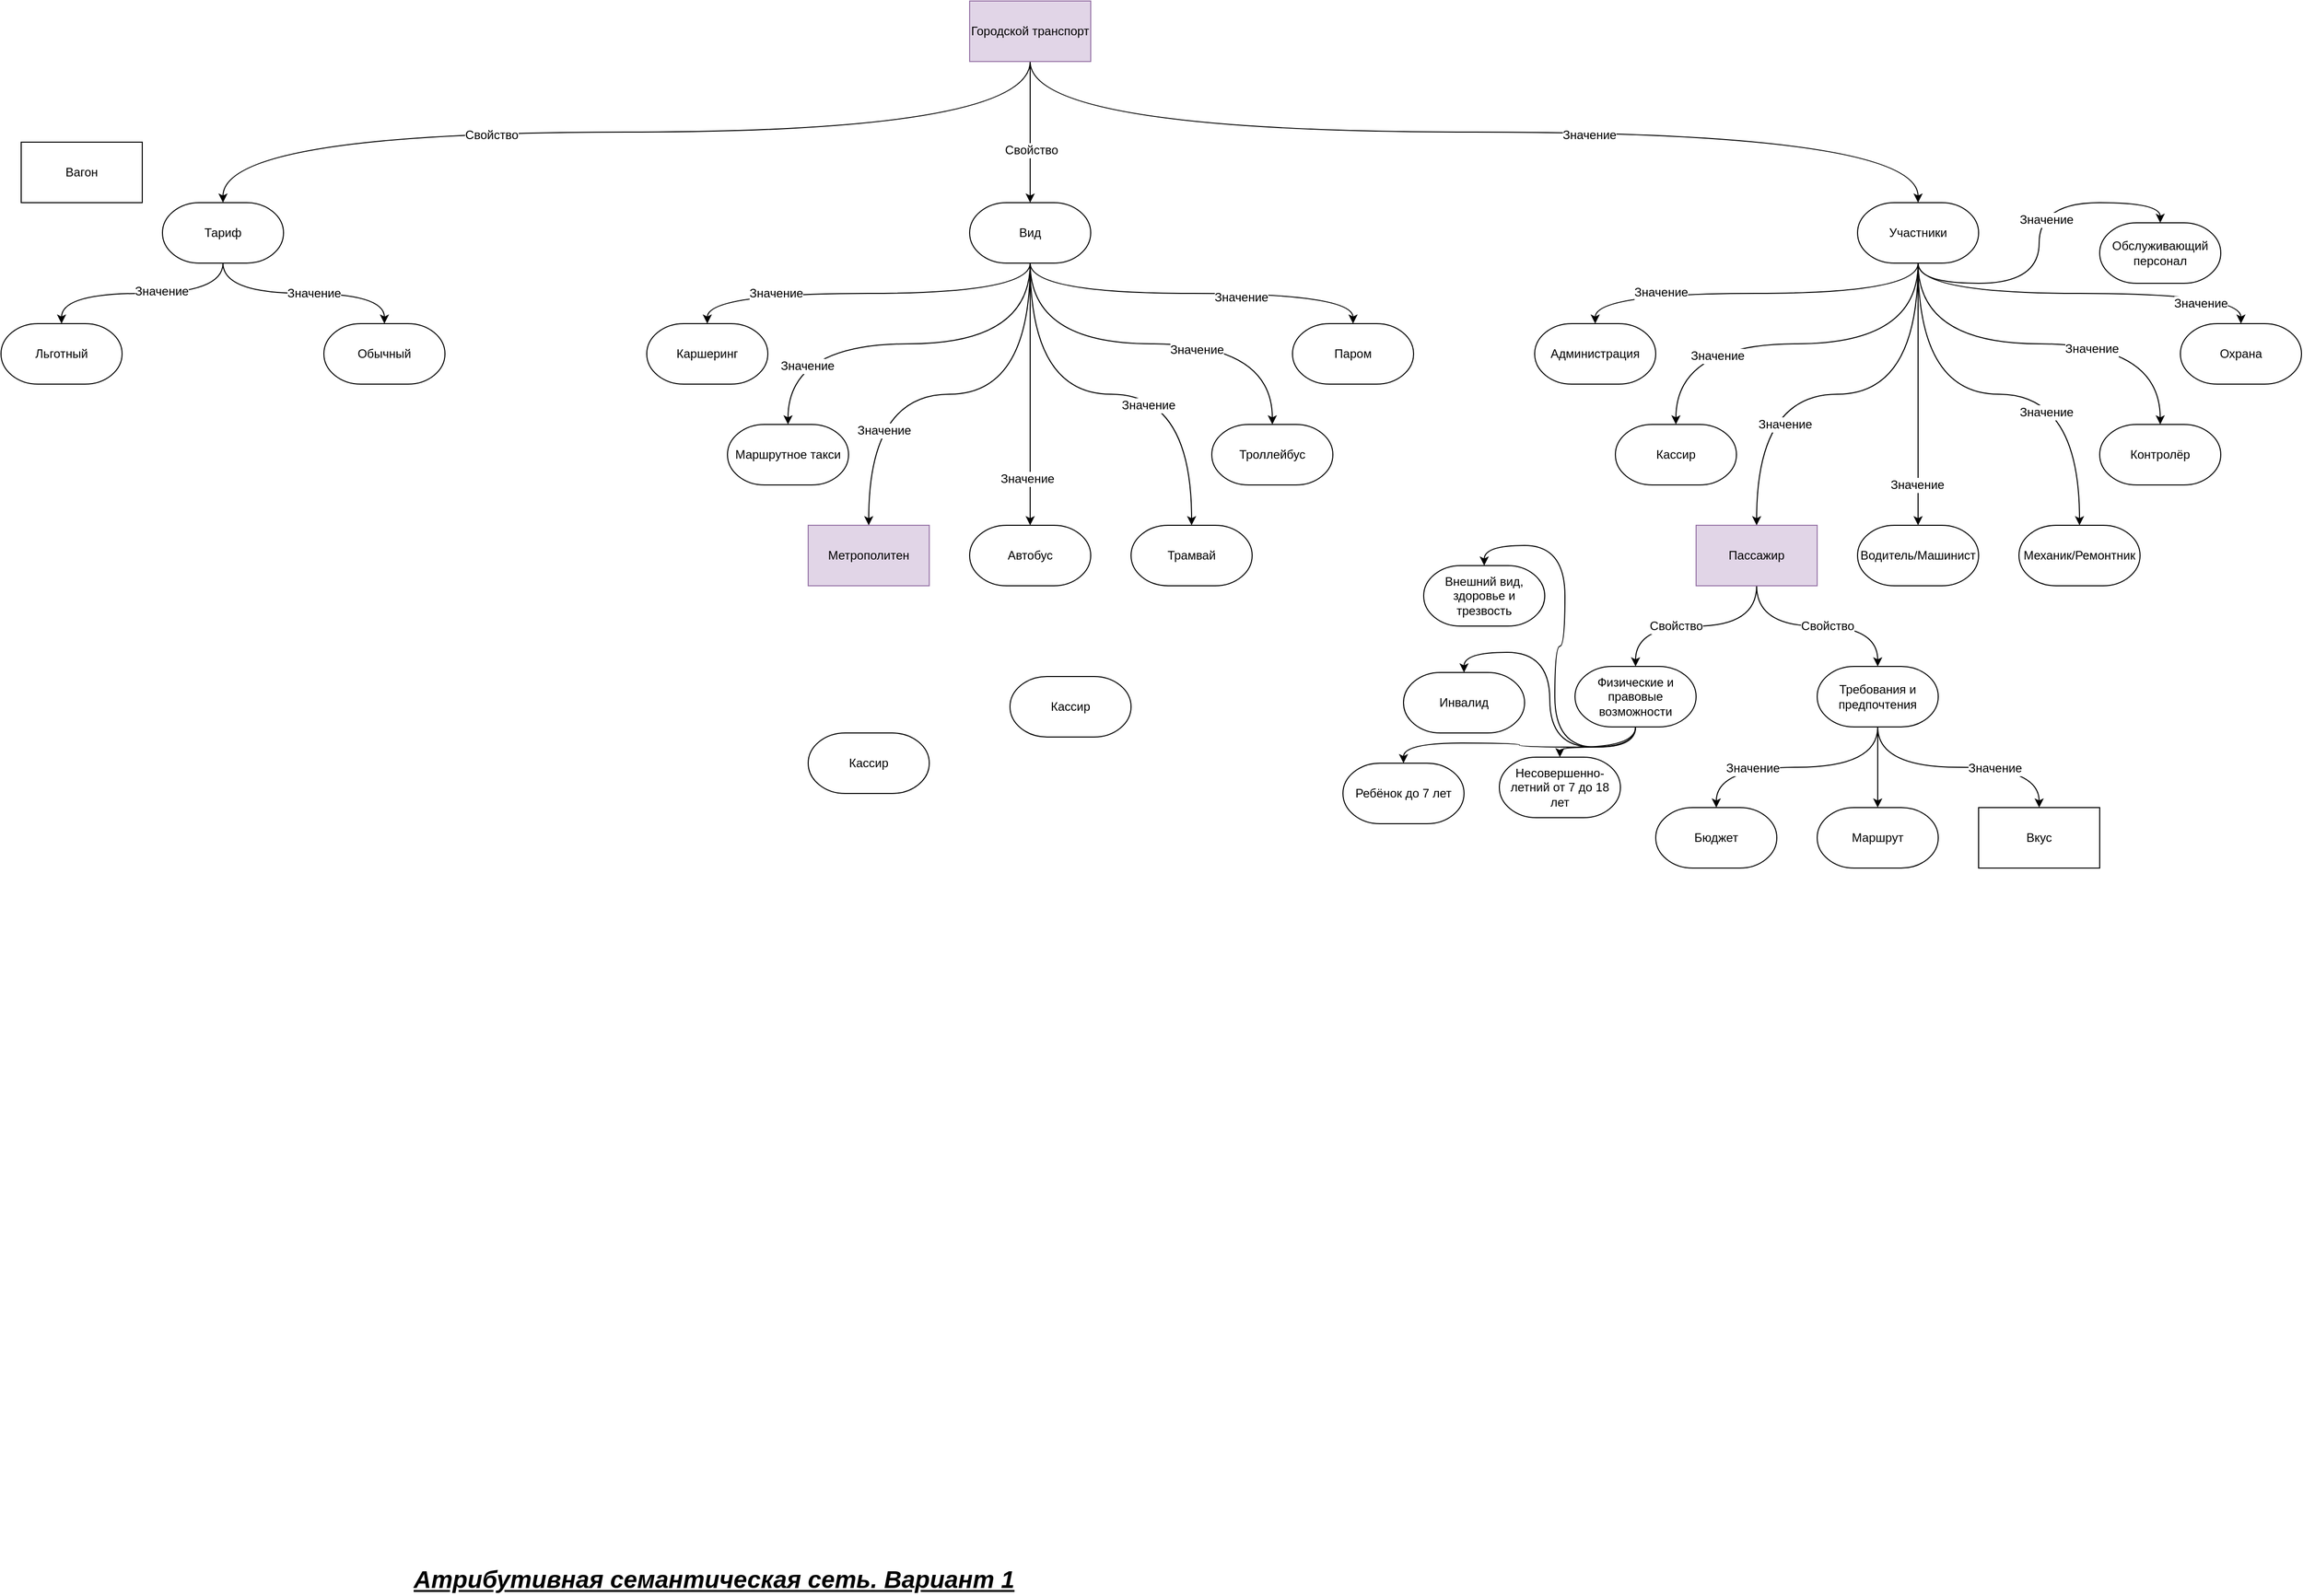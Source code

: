 <mxfile type="github" version="12.0.2" pages="1"><diagram id="6I7BNMvGfByo7jLeAsBY" name="Page-1"><mxGraphModel grid="1" dx="1564" dy="932" gridSize="10" guides="1" tooltips="1" connect="1" arrows="1" fold="1" page="1" pageScale="1" pageWidth="2336" pageHeight="1654" math="0" shadow="0"><root><mxCell id="0"/><mxCell id="1" parent="0"/><mxCell id="O3VE-VY-5JMfy5LWWvel-14" parent="1" style="edgeStyle=orthogonalEdgeStyle;curved=1;rounded=0;orthogonalLoop=1;jettySize=auto;html=1;exitX=0.5;exitY=1;exitDx=0;exitDy=0;entryX=0.5;entryY=0;entryDx=0;entryDy=0;entryPerimeter=0;" target="O3VE-VY-5JMfy5LWWvel-6" source="A4VjPhN4YZc6CyYK420j-1" edge="1"><mxGeometry as="geometry" relative="1"/></mxCell><mxCell id="O3VE-VY-5JMfy5LWWvel-15" value="Свойство" parent="O3VE-VY-5JMfy5LWWvel-14" style="text;html=1;resizable=0;points=[];align=center;verticalAlign=middle;labelBackgroundColor=#ffffff;" vertex="1" connectable="0"><mxGeometry as="geometry" x="0.286" y="3" relative="1"><mxPoint as="offset"/></mxGeometry></mxCell><mxCell id="O3VE-VY-5JMfy5LWWvel-16" parent="1" style="edgeStyle=orthogonalEdgeStyle;curved=1;rounded=0;orthogonalLoop=1;jettySize=auto;html=1;exitX=0.5;exitY=1;exitDx=0;exitDy=0;entryX=0.5;entryY=0;entryDx=0;entryDy=0;entryPerimeter=0;" target="O3VE-VY-5JMfy5LWWvel-5" source="A4VjPhN4YZc6CyYK420j-1" edge="1"><mxGeometry as="geometry" relative="1"/></mxCell><mxCell id="O3VE-VY-5JMfy5LWWvel-17" value="Свойство" parent="O3VE-VY-5JMfy5LWWvel-16" style="text;html=1;resizable=0;points=[];align=center;verticalAlign=middle;labelBackgroundColor=#ffffff;" vertex="1" connectable="0"><mxGeometry as="geometry" x="0.25" y="1" relative="1"><mxPoint as="offset"/></mxGeometry></mxCell><mxCell id="O3VE-VY-5JMfy5LWWvel-18" parent="1" style="edgeStyle=orthogonalEdgeStyle;curved=1;rounded=0;orthogonalLoop=1;jettySize=auto;html=1;exitX=0.5;exitY=1;exitDx=0;exitDy=0;entryX=0.5;entryY=0;entryDx=0;entryDy=0;entryPerimeter=0;" target="O3VE-VY-5JMfy5LWWvel-4" source="A4VjPhN4YZc6CyYK420j-1" edge="1"><mxGeometry as="geometry" relative="1"/></mxCell><mxCell id="O3VE-VY-5JMfy5LWWvel-19" value="Значение" parent="O3VE-VY-5JMfy5LWWvel-18" style="text;html=1;resizable=0;points=[];align=center;verticalAlign=middle;labelBackgroundColor=#ffffff;" vertex="1" connectable="0"><mxGeometry as="geometry" x="0.224" y="-3" relative="1"><mxPoint as="offset"/></mxGeometry></mxCell><mxCell id="A4VjPhN4YZc6CyYK420j-1" value="Городской транспорт" parent="1" style="rounded=0;whiteSpace=wrap;html=1;fillColor=#e1d5e7;strokeColor=#9673a6;" vertex="1"><mxGeometry as="geometry" x="960" y="40" width="120" height="60"/></mxCell><mxCell id="A4VjPhN4YZc6CyYK420j-2" value="Метрополитен" parent="1" style="rounded=0;whiteSpace=wrap;html=1;fillColor=#e1d5e7;strokeColor=#9673a6;" vertex="1"><mxGeometry as="geometry" x="800" y="560" width="120" height="60"/></mxCell><mxCell id="A4VjPhN4YZc6CyYK420j-3" value="Вагон" parent="1" style="rounded=0;whiteSpace=wrap;html=1;" vertex="1"><mxGeometry as="geometry" x="20" y="180" width="120" height="60"/></mxCell><mxCell id="O3VE-VY-5JMfy5LWWvel-75" parent="1" style="edgeStyle=orthogonalEdgeStyle;curved=1;rounded=0;orthogonalLoop=1;jettySize=auto;html=1;exitX=0.5;exitY=1;exitDx=0;exitDy=0;entryX=0.5;entryY=0;entryDx=0;entryDy=0;entryPerimeter=0;" target="O3VE-VY-5JMfy5LWWvel-73" source="A4VjPhN4YZc6CyYK420j-4" edge="1"><mxGeometry as="geometry" relative="1"/></mxCell><mxCell id="O3VE-VY-5JMfy5LWWvel-79" value="Свойство" parent="O3VE-VY-5JMfy5LWWvel-75" style="text;html=1;resizable=0;points=[];align=center;verticalAlign=middle;labelBackgroundColor=#ffffff;" vertex="1" connectable="0"><mxGeometry as="geometry" x="0.3" y="7" relative="1"><mxPoint as="offset" x="10" y="-7"/></mxGeometry></mxCell><mxCell id="O3VE-VY-5JMfy5LWWvel-77" parent="1" style="edgeStyle=orthogonalEdgeStyle;curved=1;rounded=0;orthogonalLoop=1;jettySize=auto;html=1;exitX=0.5;exitY=1;exitDx=0;exitDy=0;entryX=0.5;entryY=0;entryDx=0;entryDy=0;entryPerimeter=0;" target="O3VE-VY-5JMfy5LWWvel-69" source="A4VjPhN4YZc6CyYK420j-4" edge="1"><mxGeometry as="geometry" relative="1"/></mxCell><mxCell id="O3VE-VY-5JMfy5LWWvel-80" value="Свойство" parent="O3VE-VY-5JMfy5LWWvel-77" style="text;html=1;resizable=0;points=[];align=center;verticalAlign=middle;labelBackgroundColor=#ffffff;" vertex="1" connectable="0"><mxGeometry as="geometry" x="-0.267" y="-1" relative="1"><mxPoint as="offset" x="36" y="-1"/></mxGeometry></mxCell><mxCell id="A4VjPhN4YZc6CyYK420j-4" value="Пассажир" parent="1" style="rounded=0;whiteSpace=wrap;html=1;fillColor=#e1d5e7;strokeColor=#9673a6;" vertex="1"><mxGeometry as="geometry" x="1680" y="560" width="120" height="60"/></mxCell><mxCell id="A4VjPhN4YZc6CyYK420j-5" value="Вкус" parent="1" style="rounded=0;whiteSpace=wrap;html=1;" vertex="1"><mxGeometry as="geometry" x="1960" y="840" width="120" height="60"/></mxCell><mxCell id="vDnZIX4tLPd5BVfsCqzA-1" value="Атрибутивная семантическая сеть. Вариант 1" parent="1" style="text;html=1;resizable=0;points=[];autosize=1;align=left;verticalAlign=top;spacingTop=-4;fontSize=24;fontStyle=7" vertex="1"><mxGeometry as="geometry" x="407" y="1589" width="270" height="20"/></mxCell><mxCell id="O3VE-VY-5JMfy5LWWvel-53" parent="1" style="edgeStyle=orthogonalEdgeStyle;curved=1;rounded=0;orthogonalLoop=1;jettySize=auto;html=1;exitX=0.5;exitY=1;exitDx=0;exitDy=0;exitPerimeter=0;entryX=0.5;entryY=0;entryDx=0;entryDy=0;entryPerimeter=0;" target="O3VE-VY-5JMfy5LWWvel-52" source="O3VE-VY-5JMfy5LWWvel-4" edge="1"><mxGeometry as="geometry" relative="1"/></mxCell><mxCell id="O3VE-VY-5JMfy5LWWvel-61" value="Значение" parent="O3VE-VY-5JMfy5LWWvel-53" style="text;html=1;resizable=0;points=[];align=center;verticalAlign=middle;labelBackgroundColor=#ffffff;" vertex="1" connectable="0"><mxGeometry as="geometry" x="0.126" y="-7" relative="1"><mxPoint as="offset" y="-1"/></mxGeometry></mxCell><mxCell id="O3VE-VY-5JMfy5LWWvel-54" parent="1" style="edgeStyle=orthogonalEdgeStyle;curved=1;rounded=0;orthogonalLoop=1;jettySize=auto;html=1;exitX=0.5;exitY=1;exitDx=0;exitDy=0;exitPerimeter=0;entryX=0.5;entryY=0;entryDx=0;entryDy=0;entryPerimeter=0;" target="O3VE-VY-5JMfy5LWWvel-46" source="O3VE-VY-5JMfy5LWWvel-4" edge="1"><mxGeometry as="geometry" relative="1"/></mxCell><mxCell id="O3VE-VY-5JMfy5LWWvel-68" value="Значение" parent="O3VE-VY-5JMfy5LWWvel-54" style="text;html=1;resizable=0;points=[];align=center;verticalAlign=middle;labelBackgroundColor=#ffffff;" vertex="1" connectable="0"><mxGeometry as="geometry" x="0.498" y="-1" relative="1"><mxPoint as="offset" x="-1"/></mxGeometry></mxCell><mxCell id="O3VE-VY-5JMfy5LWWvel-55" parent="1" style="edgeStyle=orthogonalEdgeStyle;curved=1;rounded=0;orthogonalLoop=1;jettySize=auto;html=1;exitX=0.5;exitY=1;exitDx=0;exitDy=0;exitPerimeter=0;entryX=0.5;entryY=0;entryDx=0;entryDy=0;entryPerimeter=0;" target="O3VE-VY-5JMfy5LWWvel-48" source="O3VE-VY-5JMfy5LWWvel-4" edge="1"><mxGeometry as="geometry" relative="1"/></mxCell><mxCell id="O3VE-VY-5JMfy5LWWvel-67" value="Значение" parent="O3VE-VY-5JMfy5LWWvel-55" style="text;html=1;resizable=0;points=[];align=center;verticalAlign=middle;labelBackgroundColor=#ffffff;" vertex="1" connectable="0"><mxGeometry as="geometry" x="0.393" y="12" relative="1"><mxPoint as="offset" x="-1"/></mxGeometry></mxCell><mxCell id="O3VE-VY-5JMfy5LWWvel-56" parent="1" style="edgeStyle=orthogonalEdgeStyle;curved=1;rounded=0;orthogonalLoop=1;jettySize=auto;html=1;exitX=0.5;exitY=1;exitDx=0;exitDy=0;exitPerimeter=0;entryX=0.5;entryY=0;entryDx=0;entryDy=0;" target="A4VjPhN4YZc6CyYK420j-4" source="O3VE-VY-5JMfy5LWWvel-4" edge="1"><mxGeometry as="geometry" relative="1"/></mxCell><mxCell id="O3VE-VY-5JMfy5LWWvel-66" value="Значение" parent="O3VE-VY-5JMfy5LWWvel-56" style="text;html=1;resizable=0;points=[];align=center;verticalAlign=middle;labelBackgroundColor=#ffffff;" vertex="1" connectable="0"><mxGeometry as="geometry" x="0.517" y="28" relative="1"><mxPoint as="offset" y="1"/></mxGeometry></mxCell><mxCell id="O3VE-VY-5JMfy5LWWvel-57" parent="1" style="edgeStyle=orthogonalEdgeStyle;curved=1;rounded=0;orthogonalLoop=1;jettySize=auto;html=1;exitX=0.5;exitY=1;exitDx=0;exitDy=0;exitPerimeter=0;entryX=0.5;entryY=0;entryDx=0;entryDy=0;entryPerimeter=0;" target="O3VE-VY-5JMfy5LWWvel-47" source="O3VE-VY-5JMfy5LWWvel-4" edge="1"><mxGeometry as="geometry" relative="1"/></mxCell><mxCell id="O3VE-VY-5JMfy5LWWvel-65" value="Значение" parent="O3VE-VY-5JMfy5LWWvel-57" style="text;html=1;resizable=0;points=[];align=center;verticalAlign=middle;labelBackgroundColor=#ffffff;" vertex="1" connectable="0"><mxGeometry as="geometry" x="0.692" y="-1" relative="1"><mxPoint as="offset"/></mxGeometry></mxCell><mxCell id="O3VE-VY-5JMfy5LWWvel-58" parent="1" style="edgeStyle=orthogonalEdgeStyle;curved=1;rounded=0;orthogonalLoop=1;jettySize=auto;html=1;exitX=0.5;exitY=1;exitDx=0;exitDy=0;exitPerimeter=0;entryX=0.5;entryY=0;entryDx=0;entryDy=0;entryPerimeter=0;" target="O3VE-VY-5JMfy5LWWvel-51" source="O3VE-VY-5JMfy5LWWvel-4" edge="1"><mxGeometry as="geometry" relative="1"/></mxCell><mxCell id="O3VE-VY-5JMfy5LWWvel-64" value="Значение" parent="O3VE-VY-5JMfy5LWWvel-58" style="text;html=1;resizable=0;points=[];align=center;verticalAlign=middle;labelBackgroundColor=#ffffff;" vertex="1" connectable="0"><mxGeometry as="geometry" x="0.46" y="-33" relative="1"><mxPoint as="offset" y="1"/></mxGeometry></mxCell><mxCell id="O3VE-VY-5JMfy5LWWvel-59" parent="1" style="edgeStyle=orthogonalEdgeStyle;curved=1;rounded=0;orthogonalLoop=1;jettySize=auto;html=1;exitX=0.5;exitY=1;exitDx=0;exitDy=0;exitPerimeter=0;entryX=0.5;entryY=0;entryDx=0;entryDy=0;entryPerimeter=0;" target="O3VE-VY-5JMfy5LWWvel-45" source="O3VE-VY-5JMfy5LWWvel-4" edge="1"><mxGeometry as="geometry" relative="1"/></mxCell><mxCell id="O3VE-VY-5JMfy5LWWvel-63" value="Значение" parent="O3VE-VY-5JMfy5LWWvel-59" style="text;html=1;resizable=0;points=[];align=center;verticalAlign=middle;labelBackgroundColor=#ffffff;" vertex="1" connectable="0"><mxGeometry as="geometry" x="0.26" y="-5" relative="1"><mxPoint as="offset"/></mxGeometry></mxCell><mxCell id="O3VE-VY-5JMfy5LWWvel-60" parent="1" style="edgeStyle=orthogonalEdgeStyle;curved=1;rounded=0;orthogonalLoop=1;jettySize=auto;html=1;exitX=0.5;exitY=1;exitDx=0;exitDy=0;exitPerimeter=0;entryX=0.5;entryY=0;entryDx=0;entryDy=0;entryPerimeter=0;" target="O3VE-VY-5JMfy5LWWvel-49" source="O3VE-VY-5JMfy5LWWvel-4" edge="1"><mxGeometry as="geometry" relative="1"/></mxCell><mxCell id="O3VE-VY-5JMfy5LWWvel-62" value="Значение" parent="O3VE-VY-5JMfy5LWWvel-60" style="text;html=1;resizable=0;points=[];align=center;verticalAlign=middle;labelBackgroundColor=#ffffff;" vertex="1" connectable="0"><mxGeometry as="geometry" x="0.625" y="-10" relative="1"><mxPoint as="offset" x="1"/></mxGeometry></mxCell><mxCell id="O3VE-VY-5JMfy5LWWvel-4" value="Участники" parent="1" style="strokeWidth=1;html=1;shape=mxgraph.flowchart.terminator;whiteSpace=wrap;" vertex="1"><mxGeometry as="geometry" x="1840" y="240" width="120" height="60"/></mxCell><mxCell id="O3VE-VY-5JMfy5LWWvel-28" parent="1" style="edgeStyle=orthogonalEdgeStyle;curved=1;rounded=0;orthogonalLoop=1;jettySize=auto;html=1;exitX=0.5;exitY=1;exitDx=0;exitDy=0;exitPerimeter=0;entryX=0.5;entryY=0;entryDx=0;entryDy=0;entryPerimeter=0;" target="O3VE-VY-5JMfy5LWWvel-24" source="O3VE-VY-5JMfy5LWWvel-5" edge="1"><mxGeometry as="geometry" relative="1"/></mxCell><mxCell id="O3VE-VY-5JMfy5LWWvel-40" value="Значение" parent="O3VE-VY-5JMfy5LWWvel-28" style="text;html=1;resizable=0;points=[];align=center;verticalAlign=middle;labelBackgroundColor=#ffffff;" vertex="1" connectable="0"><mxGeometry as="geometry" x="0.636" y="-3" relative="1"><mxPoint as="offset" y="1"/></mxGeometry></mxCell><mxCell id="O3VE-VY-5JMfy5LWWvel-29" parent="1" style="edgeStyle=orthogonalEdgeStyle;curved=1;rounded=0;orthogonalLoop=1;jettySize=auto;html=1;exitX=0.5;exitY=1;exitDx=0;exitDy=0;exitPerimeter=0;entryX=0.5;entryY=0;entryDx=0;entryDy=0;" target="A4VjPhN4YZc6CyYK420j-2" source="O3VE-VY-5JMfy5LWWvel-5" edge="1"><mxGeometry as="geometry" relative="1"/></mxCell><mxCell id="O3VE-VY-5JMfy5LWWvel-38" value="Значение" parent="O3VE-VY-5JMfy5LWWvel-29" style="text;html=1;resizable=0;points=[];align=center;verticalAlign=middle;labelBackgroundColor=#ffffff;" vertex="1" connectable="0"><mxGeometry as="geometry" x="0.552" y="15" relative="1"><mxPoint as="offset"/></mxGeometry></mxCell><mxCell id="O3VE-VY-5JMfy5LWWvel-30" parent="1" style="edgeStyle=orthogonalEdgeStyle;curved=1;rounded=0;orthogonalLoop=1;jettySize=auto;html=1;exitX=0.5;exitY=1;exitDx=0;exitDy=0;exitPerimeter=0;entryX=0.5;entryY=0;entryDx=0;entryDy=0;entryPerimeter=0;" target="O3VE-VY-5JMfy5LWWvel-22" source="O3VE-VY-5JMfy5LWWvel-5" edge="1"><mxGeometry as="geometry" relative="1"/></mxCell><mxCell id="O3VE-VY-5JMfy5LWWvel-37" value="Значение" parent="O3VE-VY-5JMfy5LWWvel-30" style="text;html=1;resizable=0;points=[];align=center;verticalAlign=middle;labelBackgroundColor=#ffffff;" vertex="1" connectable="0"><mxGeometry as="geometry" x="0.71" y="19" relative="1"><mxPoint as="offset"/></mxGeometry></mxCell><mxCell id="O3VE-VY-5JMfy5LWWvel-31" parent="1" style="edgeStyle=orthogonalEdgeStyle;curved=1;rounded=0;orthogonalLoop=1;jettySize=auto;html=1;exitX=0.5;exitY=1;exitDx=0;exitDy=0;exitPerimeter=0;entryX=0.5;entryY=0;entryDx=0;entryDy=0;entryPerimeter=0;" target="O3VE-VY-5JMfy5LWWvel-23" source="O3VE-VY-5JMfy5LWWvel-5" edge="1"><mxGeometry as="geometry" relative="1"/></mxCell><mxCell id="O3VE-VY-5JMfy5LWWvel-35" value="Значение" parent="O3VE-VY-5JMfy5LWWvel-31" style="text;html=1;resizable=0;points=[];align=center;verticalAlign=middle;labelBackgroundColor=#ffffff;" vertex="1" connectable="0"><mxGeometry as="geometry" x="0.484" relative="1"><mxPoint as="offset"/></mxGeometry></mxCell><mxCell id="O3VE-VY-5JMfy5LWWvel-32" parent="1" style="edgeStyle=orthogonalEdgeStyle;curved=1;rounded=0;orthogonalLoop=1;jettySize=auto;html=1;exitX=0.5;exitY=1;exitDx=0;exitDy=0;exitPerimeter=0;entryX=0.5;entryY=0;entryDx=0;entryDy=0;entryPerimeter=0;" target="O3VE-VY-5JMfy5LWWvel-20" source="O3VE-VY-5JMfy5LWWvel-5" edge="1"><mxGeometry as="geometry" relative="1"/></mxCell><mxCell id="O3VE-VY-5JMfy5LWWvel-41" value="Значение" parent="O3VE-VY-5JMfy5LWWvel-32" style="text;html=1;resizable=0;points=[];align=center;verticalAlign=middle;labelBackgroundColor=#ffffff;" vertex="1" connectable="0"><mxGeometry as="geometry" x="0.178" y="-11" relative="1"><mxPoint as="offset" x="-1"/></mxGeometry></mxCell><mxCell id="O3VE-VY-5JMfy5LWWvel-33" parent="1" style="edgeStyle=orthogonalEdgeStyle;curved=1;rounded=0;orthogonalLoop=1;jettySize=auto;html=1;exitX=0.5;exitY=1;exitDx=0;exitDy=0;exitPerimeter=0;entryX=0.5;entryY=0;entryDx=0;entryDy=0;entryPerimeter=0;" target="O3VE-VY-5JMfy5LWWvel-25" source="O3VE-VY-5JMfy5LWWvel-5" edge="1"><mxGeometry as="geometry" relative="1"/></mxCell><mxCell id="O3VE-VY-5JMfy5LWWvel-42" value="Значение" parent="O3VE-VY-5JMfy5LWWvel-33" style="text;html=1;resizable=0;points=[];align=center;verticalAlign=middle;labelBackgroundColor=#ffffff;" vertex="1" connectable="0"><mxGeometry as="geometry" x="0.227" y="-6" relative="1"><mxPoint as="offset" x="-1"/></mxGeometry></mxCell><mxCell id="O3VE-VY-5JMfy5LWWvel-34" parent="1" style="edgeStyle=orthogonalEdgeStyle;curved=1;rounded=0;orthogonalLoop=1;jettySize=auto;html=1;exitX=0.5;exitY=1;exitDx=0;exitDy=0;exitPerimeter=0;entryX=0.5;entryY=0;entryDx=0;entryDy=0;entryPerimeter=0;" target="O3VE-VY-5JMfy5LWWvel-26" source="O3VE-VY-5JMfy5LWWvel-5" edge="1"><mxGeometry as="geometry" relative="1"/></mxCell><mxCell id="O3VE-VY-5JMfy5LWWvel-36" value="Значение" parent="O3VE-VY-5JMfy5LWWvel-34" style="text;html=1;resizable=0;points=[];align=center;verticalAlign=middle;labelBackgroundColor=#ffffff;" vertex="1" connectable="0"><mxGeometry as="geometry" x="0.26" y="-4" relative="1"><mxPoint as="offset" x="-1"/></mxGeometry></mxCell><mxCell id="O3VE-VY-5JMfy5LWWvel-5" value="Вид" parent="1" style="strokeWidth=1;html=1;shape=mxgraph.flowchart.terminator;whiteSpace=wrap;" vertex="1"><mxGeometry as="geometry" x="960" y="240" width="120" height="60"/></mxCell><mxCell id="O3VE-VY-5JMfy5LWWvel-10" parent="1" style="edgeStyle=orthogonalEdgeStyle;rounded=0;orthogonalLoop=1;jettySize=auto;html=1;exitX=0.5;exitY=1;exitDx=0;exitDy=0;exitPerimeter=0;entryX=0.5;entryY=0;entryDx=0;entryDy=0;curved=1;" target="O3VE-VY-5JMfy5LWWvel-7" source="O3VE-VY-5JMfy5LWWvel-6" edge="1"><mxGeometry as="geometry" relative="1"/></mxCell><mxCell id="O3VE-VY-5JMfy5LWWvel-11" value="Значение" parent="O3VE-VY-5JMfy5LWWvel-10" style="text;html=1;resizable=0;points=[];align=center;verticalAlign=middle;labelBackgroundColor=#ffffff;" vertex="1" connectable="0"><mxGeometry as="geometry" x="-0.167" y="-2" relative="1"><mxPoint as="offset"/></mxGeometry></mxCell><mxCell id="O3VE-VY-5JMfy5LWWvel-12" parent="1" style="edgeStyle=orthogonalEdgeStyle;curved=1;rounded=0;orthogonalLoop=1;jettySize=auto;html=1;exitX=0.5;exitY=1;exitDx=0;exitDy=0;exitPerimeter=0;entryX=0.5;entryY=0;entryDx=0;entryDy=0;" target="O3VE-VY-5JMfy5LWWvel-9" source="O3VE-VY-5JMfy5LWWvel-6" edge="1"><mxGeometry as="geometry" relative="1"/></mxCell><mxCell id="O3VE-VY-5JMfy5LWWvel-13" value="Значение" parent="O3VE-VY-5JMfy5LWWvel-12" style="text;html=1;resizable=0;points=[];align=center;verticalAlign=middle;labelBackgroundColor=#ffffff;" vertex="1" connectable="0"><mxGeometry as="geometry" x="-0.37" y="-7" relative="1"><mxPoint as="offset" x="50" y="-7"/></mxGeometry></mxCell><mxCell id="O3VE-VY-5JMfy5LWWvel-6" value="Тариф" parent="1" style="strokeWidth=1;html=1;shape=mxgraph.flowchart.terminator;whiteSpace=wrap;" vertex="1"><mxGeometry as="geometry" x="160" y="240" width="120" height="60"/></mxCell><mxCell id="O3VE-VY-5JMfy5LWWvel-7" value="Льготный" parent="1" style="strokeWidth=1;html=1;shape=mxgraph.flowchart.terminator;whiteSpace=wrap;" vertex="1"><mxGeometry as="geometry" y="360" width="120" height="60"/></mxCell><mxCell id="O3VE-VY-5JMfy5LWWvel-9" value="Обычный" parent="1" style="strokeWidth=1;html=1;shape=mxgraph.flowchart.terminator;whiteSpace=wrap;" vertex="1"><mxGeometry as="geometry" x="320" y="360" width="120" height="60"/></mxCell><mxCell id="O3VE-VY-5JMfy5LWWvel-20" value="Трамвай" parent="1" style="strokeWidth=1;html=1;shape=mxgraph.flowchart.terminator;whiteSpace=wrap;" vertex="1"><mxGeometry as="geometry" x="1120" y="560" width="120" height="60"/></mxCell><mxCell id="O3VE-VY-5JMfy5LWWvel-22" value="Маршрутное такси" parent="1" style="strokeWidth=1;html=1;shape=mxgraph.flowchart.terminator;whiteSpace=wrap;" vertex="1"><mxGeometry as="geometry" x="720" y="460" width="120" height="60"/></mxCell><mxCell id="O3VE-VY-5JMfy5LWWvel-23" value="Каршеринг" parent="1" style="strokeWidth=1;html=1;shape=mxgraph.flowchart.terminator;whiteSpace=wrap;" vertex="1"><mxGeometry as="geometry" x="640" y="360" width="120" height="60"/></mxCell><mxCell id="O3VE-VY-5JMfy5LWWvel-24" value="Автобус" parent="1" style="strokeWidth=1;html=1;shape=mxgraph.flowchart.terminator;whiteSpace=wrap;" vertex="1"><mxGeometry as="geometry" x="960" y="560" width="120" height="60"/></mxCell><mxCell id="O3VE-VY-5JMfy5LWWvel-25" value="Троллейбус" parent="1" style="strokeWidth=1;html=1;shape=mxgraph.flowchart.terminator;whiteSpace=wrap;" vertex="1"><mxGeometry as="geometry" x="1200" y="460" width="120" height="60"/></mxCell><mxCell id="O3VE-VY-5JMfy5LWWvel-26" value="Паром" parent="1" style="strokeWidth=1;html=1;shape=mxgraph.flowchart.terminator;whiteSpace=wrap;" vertex="1"><mxGeometry as="geometry" x="1280" y="360" width="120" height="60"/></mxCell><mxCell id="O3VE-VY-5JMfy5LWWvel-45" value="Контролёр" parent="1" style="strokeWidth=1;html=1;shape=mxgraph.flowchart.terminator;whiteSpace=wrap;" vertex="1"><mxGeometry as="geometry" x="2080" y="460" width="120" height="60"/></mxCell><mxCell id="O3VE-VY-5JMfy5LWWvel-46" value="Администрация" parent="1" style="strokeWidth=1;html=1;shape=mxgraph.flowchart.terminator;whiteSpace=wrap;" vertex="1"><mxGeometry as="geometry" x="1520" y="360" width="120" height="60"/></mxCell><mxCell id="O3VE-VY-5JMfy5LWWvel-47" value="Водитель/Машинист" parent="1" style="strokeWidth=1;html=1;shape=mxgraph.flowchart.terminator;whiteSpace=wrap;" vertex="1"><mxGeometry as="geometry" x="1840" y="560" width="120" height="60"/></mxCell><mxCell id="O3VE-VY-5JMfy5LWWvel-48" value="Кассир" parent="1" style="strokeWidth=1;html=1;shape=mxgraph.flowchart.terminator;whiteSpace=wrap;" vertex="1"><mxGeometry as="geometry" x="1600" y="460" width="120" height="60"/></mxCell><mxCell id="O3VE-VY-5JMfy5LWWvel-49" value="Охрана" parent="1" style="strokeWidth=1;html=1;shape=mxgraph.flowchart.terminator;whiteSpace=wrap;" vertex="1"><mxGeometry as="geometry" x="2160" y="360" width="120" height="60"/></mxCell><mxCell id="O3VE-VY-5JMfy5LWWvel-51" value="Механик/Ремонтник" parent="1" style="strokeWidth=1;html=1;shape=mxgraph.flowchart.terminator;whiteSpace=wrap;" vertex="1"><mxGeometry as="geometry" x="2000" y="560" width="120" height="60"/></mxCell><mxCell id="O3VE-VY-5JMfy5LWWvel-52" value="Обслуживающий персонал" parent="1" style="strokeWidth=1;html=1;shape=mxgraph.flowchart.terminator;whiteSpace=wrap;" vertex="1"><mxGeometry as="geometry" x="2080" y="260" width="120" height="60"/></mxCell><mxCell id="O3VE-VY-5JMfy5LWWvel-81" parent="1" style="edgeStyle=orthogonalEdgeStyle;curved=1;rounded=0;orthogonalLoop=1;jettySize=auto;html=1;exitX=0.5;exitY=1;exitDx=0;exitDy=0;exitPerimeter=0;entryX=0.5;entryY=0;entryDx=0;entryDy=0;entryPerimeter=0;" target="O3VE-VY-5JMfy5LWWvel-74" source="O3VE-VY-5JMfy5LWWvel-69" edge="1"><mxGeometry as="geometry" relative="1"/></mxCell><mxCell id="O3VE-VY-5JMfy5LWWvel-86" value="Значение" parent="O3VE-VY-5JMfy5LWWvel-81" style="text;html=1;resizable=0;points=[];align=center;verticalAlign=middle;labelBackgroundColor=#ffffff;" vertex="1" connectable="0"><mxGeometry as="geometry" x="0.376" y="1" relative="1"><mxPoint as="offset" x="1"/></mxGeometry></mxCell><mxCell id="O3VE-VY-5JMfy5LWWvel-84" parent="1" style="edgeStyle=orthogonalEdgeStyle;curved=1;rounded=0;orthogonalLoop=1;jettySize=auto;html=1;exitX=0.5;exitY=1;exitDx=0;exitDy=0;exitPerimeter=0;entryX=0.5;entryY=0;entryDx=0;entryDy=0;" target="A4VjPhN4YZc6CyYK420j-5" source="O3VE-VY-5JMfy5LWWvel-69" edge="1"><mxGeometry as="geometry" relative="1"/></mxCell><mxCell id="O3VE-VY-5JMfy5LWWvel-85" value="Значение" parent="O3VE-VY-5JMfy5LWWvel-84" style="text;html=1;resizable=0;points=[];align=center;verticalAlign=middle;labelBackgroundColor=#ffffff;" vertex="1" connectable="0"><mxGeometry as="geometry" x="0.303" y="-1" relative="1"><mxPoint as="offset" x="-1"/></mxGeometry></mxCell><mxCell id="O3VE-VY-5JMfy5LWWvel-95" parent="1" style="edgeStyle=orthogonalEdgeStyle;curved=1;rounded=0;orthogonalLoop=1;jettySize=auto;html=1;exitX=0.5;exitY=1;exitDx=0;exitDy=0;exitPerimeter=0;entryX=0.5;entryY=0;entryDx=0;entryDy=0;entryPerimeter=0;" target="O3VE-VY-5JMfy5LWWvel-83" source="O3VE-VY-5JMfy5LWWvel-69" edge="1"><mxGeometry as="geometry" relative="1"/></mxCell><mxCell id="O3VE-VY-5JMfy5LWWvel-69" value="Требования и предпочтения" parent="1" style="strokeWidth=1;html=1;shape=mxgraph.flowchart.terminator;whiteSpace=wrap;" vertex="1"><mxGeometry as="geometry" x="1800" y="700" width="120" height="60"/></mxCell><mxCell id="O3VE-VY-5JMfy5LWWvel-71" value="Кассир" parent="1" style="strokeWidth=1;html=1;shape=mxgraph.flowchart.terminator;whiteSpace=wrap;" vertex="1"><mxGeometry as="geometry" x="1000" y="710" width="120" height="60"/></mxCell><mxCell id="O3VE-VY-5JMfy5LWWvel-72" value="Кассир" parent="1" style="strokeWidth=1;html=1;shape=mxgraph.flowchart.terminator;whiteSpace=wrap;" vertex="1"><mxGeometry as="geometry" x="800" y="766" width="120" height="60"/></mxCell><mxCell id="O3VE-VY-5JMfy5LWWvel-91" parent="1" style="edgeStyle=orthogonalEdgeStyle;curved=1;rounded=0;orthogonalLoop=1;jettySize=auto;html=1;exitX=0.5;exitY=1;exitDx=0;exitDy=0;exitPerimeter=0;entryX=0.5;entryY=0;entryDx=0;entryDy=0;entryPerimeter=0;" target="O3VE-VY-5JMfy5LWWvel-87" source="O3VE-VY-5JMfy5LWWvel-73" edge="1"><mxGeometry as="geometry" relative="1"/></mxCell><mxCell id="O3VE-VY-5JMfy5LWWvel-92" parent="1" style="edgeStyle=orthogonalEdgeStyle;curved=1;rounded=0;orthogonalLoop=1;jettySize=auto;html=1;exitX=0.5;exitY=1;exitDx=0;exitDy=0;exitPerimeter=0;entryX=0.5;entryY=0;entryDx=0;entryDy=0;entryPerimeter=0;" target="O3VE-VY-5JMfy5LWWvel-89" source="O3VE-VY-5JMfy5LWWvel-73" edge="1"><mxGeometry as="geometry" relative="1"/></mxCell><mxCell id="O3VE-VY-5JMfy5LWWvel-93" parent="1" style="edgeStyle=orthogonalEdgeStyle;curved=1;rounded=0;orthogonalLoop=1;jettySize=auto;html=1;exitX=0.5;exitY=1;exitDx=0;exitDy=0;exitPerimeter=0;entryX=0.5;entryY=0;entryDx=0;entryDy=0;entryPerimeter=0;" target="O3VE-VY-5JMfy5LWWvel-88" source="O3VE-VY-5JMfy5LWWvel-73" edge="1"><mxGeometry as="geometry" relative="1"/></mxCell><mxCell id="O3VE-VY-5JMfy5LWWvel-94" parent="1" style="edgeStyle=orthogonalEdgeStyle;curved=1;rounded=0;orthogonalLoop=1;jettySize=auto;html=1;exitX=0.5;exitY=1;exitDx=0;exitDy=0;exitPerimeter=0;entryX=0.5;entryY=0;entryDx=0;entryDy=0;entryPerimeter=0;" target="O3VE-VY-5JMfy5LWWvel-90" source="O3VE-VY-5JMfy5LWWvel-73" edge="1"><mxGeometry as="geometry" relative="1"/></mxCell><mxCell id="O3VE-VY-5JMfy5LWWvel-73" value="Физические и правовые возможности" parent="1" style="strokeWidth=1;html=1;shape=mxgraph.flowchart.terminator;whiteSpace=wrap;" vertex="1"><mxGeometry as="geometry" x="1560" y="700" width="120" height="60"/></mxCell><mxCell id="O3VE-VY-5JMfy5LWWvel-74" value="Бюджет" parent="1" style="strokeWidth=1;html=1;shape=mxgraph.flowchart.terminator;whiteSpace=wrap;" vertex="1"><mxGeometry as="geometry" x="1640" y="840" width="120" height="60"/></mxCell><mxCell id="O3VE-VY-5JMfy5LWWvel-83" value="Маршрут" parent="1" style="strokeWidth=1;html=1;shape=mxgraph.flowchart.terminator;whiteSpace=wrap;" vertex="1"><mxGeometry as="geometry" x="1800" y="840" width="120" height="60"/></mxCell><mxCell id="O3VE-VY-5JMfy5LWWvel-87" value="Инвалид" parent="1" style="strokeWidth=1;html=1;shape=mxgraph.flowchart.terminator;whiteSpace=wrap;" vertex="1"><mxGeometry as="geometry" x="1390" y="706" width="120" height="60"/></mxCell><mxCell id="O3VE-VY-5JMfy5LWWvel-88" value="Ребёнок до 7 лет" parent="1" style="strokeWidth=1;html=1;shape=mxgraph.flowchart.terminator;whiteSpace=wrap;" vertex="1"><mxGeometry as="geometry" x="1330" y="796" width="120" height="60"/></mxCell><mxCell id="O3VE-VY-5JMfy5LWWvel-89" value="Несовершенно-летний от 7 до 18 лет" parent="1" style="strokeWidth=1;html=1;shape=mxgraph.flowchart.terminator;whiteSpace=wrap;" vertex="1"><mxGeometry as="geometry" x="1485" y="790" width="120" height="60"/></mxCell><mxCell id="O3VE-VY-5JMfy5LWWvel-90" value="Внешний вид, здоровье и трезвость" parent="1" style="strokeWidth=1;html=1;shape=mxgraph.flowchart.terminator;whiteSpace=wrap;" vertex="1"><mxGeometry as="geometry" x="1410" y="600" width="120" height="60"/></mxCell></root></mxGraphModel></diagram></mxfile>